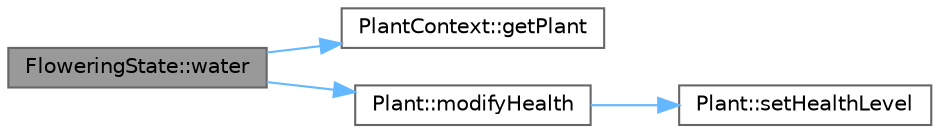 digraph "FloweringState::water"
{
 // INTERACTIVE_SVG=YES
 // LATEX_PDF_SIZE
  bgcolor="transparent";
  edge [fontname=Helvetica,fontsize=10,labelfontname=Helvetica,labelfontsize=10];
  node [fontname=Helvetica,fontsize=10,shape=box,height=0.2,width=0.4];
  rankdir="LR";
  Node1 [id="Node000001",label="FloweringState::water",height=0.2,width=0.4,color="gray40", fillcolor="grey60", style="filled", fontcolor="black",tooltip="Water the flowering plant carefully."];
  Node1 -> Node2 [id="edge1_Node000001_Node000002",color="steelblue1",style="solid",tooltip=" "];
  Node2 [id="Node000002",label="PlantContext::getPlant",height=0.2,width=0.4,color="grey40", fillcolor="white", style="filled",URL="$class_plant_context.html#a01070cb146baa2a017e72b1b6255d036",tooltip="Get the plant being managed."];
  Node1 -> Node3 [id="edge2_Node000001_Node000003",color="steelblue1",style="solid",tooltip=" "];
  Node3 [id="Node000003",label="Plant::modifyHealth",height=0.2,width=0.4,color="grey40", fillcolor="white", style="filled",URL="$class_plant.html#a3f556d66765fa2f5beeba9c410eedc6a",tooltip=" "];
  Node3 -> Node4 [id="edge3_Node000003_Node000004",color="steelblue1",style="solid",tooltip=" "];
  Node4 [id="Node000004",label="Plant::setHealthLevel",height=0.2,width=0.4,color="grey40", fillcolor="white", style="filled",URL="$class_plant.html#a13f2d6947c495a1fbcc3ee77edacab6e",tooltip=" "];
}
